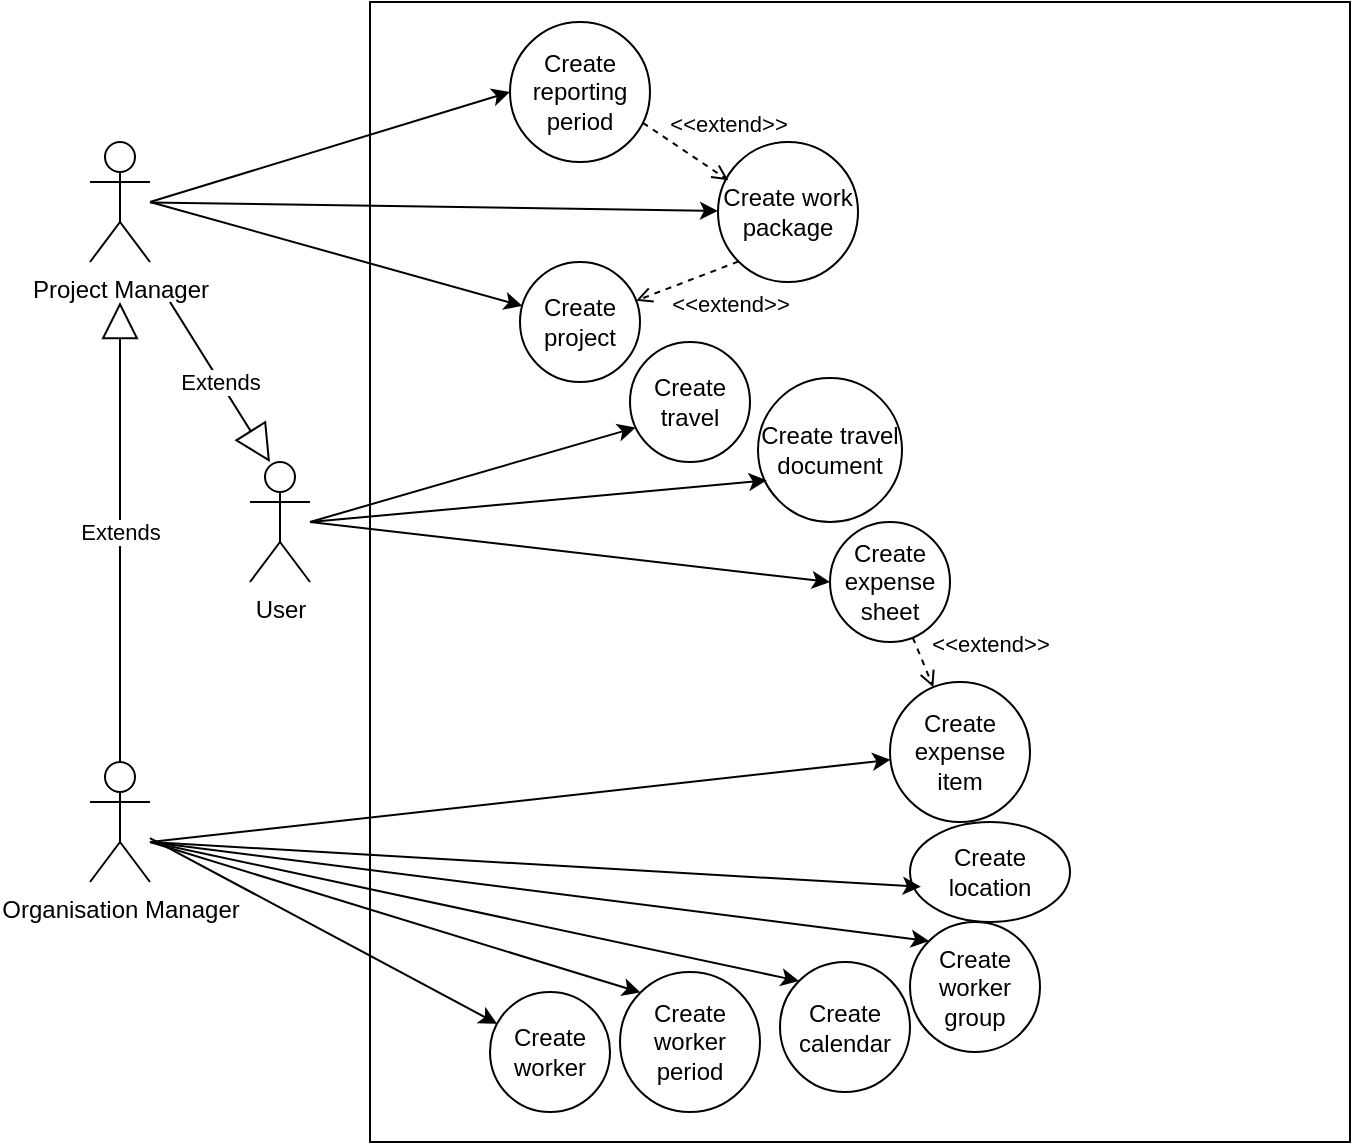 <mxfile version="26.0.9">
  <diagram name="Página-1" id="SbA377YkG3W97QMdw2hX">
    <mxGraphModel dx="1290" dy="565" grid="1" gridSize="10" guides="1" tooltips="1" connect="1" arrows="1" fold="1" page="1" pageScale="1" pageWidth="827" pageHeight="1169" math="0" shadow="0">
      <root>
        <mxCell id="0" />
        <mxCell id="1" parent="0" />
        <mxCell id="fxeTlSMdTs4KLZSYj_dJ-1" value="User" style="shape=umlActor;verticalLabelPosition=bottom;verticalAlign=top;html=1;outlineConnect=0;" parent="1" vertex="1">
          <mxGeometry x="130" y="230" width="30" height="60" as="geometry" />
        </mxCell>
        <mxCell id="fxeTlSMdTs4KLZSYj_dJ-4" value="" style="rounded=0;whiteSpace=wrap;html=1;" parent="1" vertex="1">
          <mxGeometry x="190" width="490" height="570" as="geometry" />
        </mxCell>
        <mxCell id="fxeTlSMdTs4KLZSYj_dJ-5" value="Create location" style="ellipse;whiteSpace=wrap;html=1;" parent="1" vertex="1">
          <mxGeometry x="460" y="410" width="80" height="50" as="geometry" />
        </mxCell>
        <mxCell id="fxeTlSMdTs4KLZSYj_dJ-6" value="Create worker group" style="ellipse;whiteSpace=wrap;html=1;aspect=fixed;" parent="1" vertex="1">
          <mxGeometry x="460" y="460" width="65" height="65" as="geometry" />
        </mxCell>
        <mxCell id="fxeTlSMdTs4KLZSYj_dJ-7" value="Create calendar" style="ellipse;whiteSpace=wrap;html=1;aspect=fixed;" parent="1" vertex="1">
          <mxGeometry x="395" y="480" width="65" height="65" as="geometry" />
        </mxCell>
        <mxCell id="fxeTlSMdTs4KLZSYj_dJ-8" value="Create project" style="ellipse;whiteSpace=wrap;html=1;aspect=fixed;" parent="1" vertex="1">
          <mxGeometry x="265" y="130" width="60" height="60" as="geometry" />
        </mxCell>
        <mxCell id="fxeTlSMdTs4KLZSYj_dJ-9" value="Create work package" style="ellipse;whiteSpace=wrap;html=1;aspect=fixed;" parent="1" vertex="1">
          <mxGeometry x="364" y="70" width="70" height="70" as="geometry" />
        </mxCell>
        <mxCell id="fxeTlSMdTs4KLZSYj_dJ-10" value="Create reporting period" style="ellipse;whiteSpace=wrap;html=1;aspect=fixed;" parent="1" vertex="1">
          <mxGeometry x="260" y="10" width="70" height="70" as="geometry" />
        </mxCell>
        <mxCell id="fxeTlSMdTs4KLZSYj_dJ-11" value="Create worker" style="ellipse;whiteSpace=wrap;html=1;aspect=fixed;" parent="1" vertex="1">
          <mxGeometry x="250" y="495" width="60" height="60" as="geometry" />
        </mxCell>
        <mxCell id="fxeTlSMdTs4KLZSYj_dJ-12" value="Create worker period" style="ellipse;whiteSpace=wrap;html=1;aspect=fixed;" parent="1" vertex="1">
          <mxGeometry x="315" y="485" width="70" height="70" as="geometry" />
        </mxCell>
        <mxCell id="fxeTlSMdTs4KLZSYj_dJ-14" value="Create travel" style="ellipse;whiteSpace=wrap;html=1;aspect=fixed;" parent="1" vertex="1">
          <mxGeometry x="320" y="170" width="60" height="60" as="geometry" />
        </mxCell>
        <mxCell id="fxeTlSMdTs4KLZSYj_dJ-15" value="Create expense sheet" style="ellipse;whiteSpace=wrap;html=1;aspect=fixed;" parent="1" vertex="1">
          <mxGeometry x="420" y="260" width="60" height="60" as="geometry" />
        </mxCell>
        <mxCell id="fxeTlSMdTs4KLZSYj_dJ-16" value="Create expense item" style="ellipse;whiteSpace=wrap;html=1;aspect=fixed;" parent="1" vertex="1">
          <mxGeometry x="450" y="340" width="70" height="70" as="geometry" />
        </mxCell>
        <mxCell id="fxeTlSMdTs4KLZSYj_dJ-17" value="&amp;lt;&amp;lt;extend&amp;gt;&amp;gt;" style="html=1;verticalAlign=bottom;labelBackgroundColor=none;endArrow=open;endFill=0;dashed=1;rounded=0;entryX=0.074;entryY=0.274;entryDx=0;entryDy=0;entryPerimeter=0;exitX=0.949;exitY=0.72;exitDx=0;exitDy=0;exitPerimeter=0;" parent="1" source="fxeTlSMdTs4KLZSYj_dJ-10" target="fxeTlSMdTs4KLZSYj_dJ-9" edge="1">
          <mxGeometry x="0.584" y="16" width="160" relative="1" as="geometry">
            <mxPoint x="439" y="207" as="sourcePoint" />
            <mxPoint x="470" y="170" as="targetPoint" />
            <Array as="points" />
            <mxPoint as="offset" />
          </mxGeometry>
        </mxCell>
        <mxCell id="fxeTlSMdTs4KLZSYj_dJ-18" value="&amp;lt;&amp;lt;extend&amp;gt;&amp;gt;" style="html=1;verticalAlign=bottom;labelBackgroundColor=none;endArrow=open;endFill=0;dashed=1;rounded=0;exitX=0;exitY=1;exitDx=0;exitDy=0;" parent="1" source="fxeTlSMdTs4KLZSYj_dJ-9" target="fxeTlSMdTs4KLZSYj_dJ-8" edge="1">
          <mxGeometry x="-0.461" y="27" width="160" relative="1" as="geometry">
            <mxPoint x="480" y="160" as="sourcePoint" />
            <mxPoint x="400" y="240" as="targetPoint" />
            <Array as="points" />
            <mxPoint as="offset" />
          </mxGeometry>
        </mxCell>
        <mxCell id="fxeTlSMdTs4KLZSYj_dJ-19" value="&amp;lt;&amp;lt;extend&amp;gt;&amp;gt;" style="html=1;verticalAlign=bottom;labelBackgroundColor=none;endArrow=open;endFill=0;dashed=1;rounded=0;" parent="1" source="fxeTlSMdTs4KLZSYj_dJ-15" target="fxeTlSMdTs4KLZSYj_dJ-16" edge="1">
          <mxGeometry x="0.951" y="31" width="160" relative="1" as="geometry">
            <mxPoint x="487" y="290" as="sourcePoint" />
            <mxPoint x="461" y="268" as="targetPoint" />
            <Array as="points" />
            <mxPoint as="offset" />
          </mxGeometry>
        </mxCell>
        <mxCell id="P6lJTeEf-sZjSuIgLx5D-1" value="Organisation Manager" style="shape=umlActor;verticalLabelPosition=bottom;verticalAlign=top;html=1;" vertex="1" parent="1">
          <mxGeometry x="50" y="380" width="30" height="60" as="geometry" />
        </mxCell>
        <mxCell id="P6lJTeEf-sZjSuIgLx5D-4" value="Project Manager" style="shape=umlActor;verticalLabelPosition=bottom;verticalAlign=top;html=1;outlineConnect=0;" vertex="1" parent="1">
          <mxGeometry x="50" y="70" width="30" height="60" as="geometry" />
        </mxCell>
        <mxCell id="P6lJTeEf-sZjSuIgLx5D-10" value="Create travel document" style="ellipse;whiteSpace=wrap;html=1;aspect=fixed;" vertex="1" parent="1">
          <mxGeometry x="384" y="188" width="72" height="72" as="geometry" />
        </mxCell>
        <mxCell id="P6lJTeEf-sZjSuIgLx5D-12" value="" style="endArrow=classic;html=1;rounded=0;" edge="1" parent="1" source="P6lJTeEf-sZjSuIgLx5D-4" target="fxeTlSMdTs4KLZSYj_dJ-9">
          <mxGeometry width="50" height="50" relative="1" as="geometry">
            <mxPoint x="230" y="120" as="sourcePoint" />
            <mxPoint x="280" y="70" as="targetPoint" />
          </mxGeometry>
        </mxCell>
        <mxCell id="P6lJTeEf-sZjSuIgLx5D-13" value="" style="endArrow=classic;html=1;rounded=0;" edge="1" parent="1" target="fxeTlSMdTs4KLZSYj_dJ-8">
          <mxGeometry width="50" height="50" relative="1" as="geometry">
            <mxPoint x="80" y="100" as="sourcePoint" />
            <mxPoint x="324" y="123" as="targetPoint" />
          </mxGeometry>
        </mxCell>
        <mxCell id="P6lJTeEf-sZjSuIgLx5D-14" value="" style="endArrow=classic;html=1;rounded=0;entryX=0;entryY=0.5;entryDx=0;entryDy=0;" edge="1" parent="1" target="fxeTlSMdTs4KLZSYj_dJ-10">
          <mxGeometry width="50" height="50" relative="1" as="geometry">
            <mxPoint x="80" y="100" as="sourcePoint" />
            <mxPoint x="471" y="183" as="targetPoint" />
          </mxGeometry>
        </mxCell>
        <mxCell id="P6lJTeEf-sZjSuIgLx5D-15" value="Extends" style="endArrow=block;endSize=16;endFill=0;html=1;rounded=0;" edge="1" parent="1">
          <mxGeometry width="160" relative="1" as="geometry">
            <mxPoint x="90" y="150" as="sourcePoint" />
            <mxPoint x="140" y="230" as="targetPoint" />
          </mxGeometry>
        </mxCell>
        <mxCell id="P6lJTeEf-sZjSuIgLx5D-16" value="Extends" style="endArrow=block;endSize=16;endFill=0;html=1;rounded=0;" edge="1" parent="1">
          <mxGeometry width="160" relative="1" as="geometry">
            <mxPoint x="65" y="380" as="sourcePoint" />
            <mxPoint x="65" y="150" as="targetPoint" />
          </mxGeometry>
        </mxCell>
        <mxCell id="P6lJTeEf-sZjSuIgLx5D-17" value="" style="endArrow=classic;html=1;rounded=0;" edge="1" parent="1" source="P6lJTeEf-sZjSuIgLx5D-1" target="fxeTlSMdTs4KLZSYj_dJ-11">
          <mxGeometry width="50" height="50" relative="1" as="geometry">
            <mxPoint x="260" y="410" as="sourcePoint" />
            <mxPoint x="310" y="360" as="targetPoint" />
          </mxGeometry>
        </mxCell>
        <mxCell id="P6lJTeEf-sZjSuIgLx5D-18" value="" style="endArrow=classic;html=1;rounded=0;entryX=0;entryY=0;entryDx=0;entryDy=0;" edge="1" parent="1" target="fxeTlSMdTs4KLZSYj_dJ-12">
          <mxGeometry width="50" height="50" relative="1" as="geometry">
            <mxPoint x="80" y="420" as="sourcePoint" />
            <mxPoint x="264" y="521" as="targetPoint" />
          </mxGeometry>
        </mxCell>
        <mxCell id="P6lJTeEf-sZjSuIgLx5D-19" value="" style="endArrow=classic;html=1;rounded=0;entryX=0;entryY=0;entryDx=0;entryDy=0;" edge="1" parent="1" target="fxeTlSMdTs4KLZSYj_dJ-7">
          <mxGeometry width="50" height="50" relative="1" as="geometry">
            <mxPoint x="80" y="420" as="sourcePoint" />
            <mxPoint x="335" y="505" as="targetPoint" />
          </mxGeometry>
        </mxCell>
        <mxCell id="P6lJTeEf-sZjSuIgLx5D-20" value="" style="endArrow=classic;html=1;rounded=0;entryX=0;entryY=0;entryDx=0;entryDy=0;" edge="1" parent="1" target="fxeTlSMdTs4KLZSYj_dJ-6">
          <mxGeometry width="50" height="50" relative="1" as="geometry">
            <mxPoint x="80" y="420" as="sourcePoint" />
            <mxPoint x="460" y="470" as="targetPoint" />
          </mxGeometry>
        </mxCell>
        <mxCell id="P6lJTeEf-sZjSuIgLx5D-21" value="" style="endArrow=classic;html=1;rounded=0;entryX=0.068;entryY=0.648;entryDx=0;entryDy=0;entryPerimeter=0;" edge="1" parent="1" target="fxeTlSMdTs4KLZSYj_dJ-5">
          <mxGeometry width="50" height="50" relative="1" as="geometry">
            <mxPoint x="80" y="420" as="sourcePoint" />
            <mxPoint x="480" y="480" as="targetPoint" />
          </mxGeometry>
        </mxCell>
        <mxCell id="P6lJTeEf-sZjSuIgLx5D-22" value="" style="endArrow=classic;html=1;rounded=0;" edge="1" parent="1" target="fxeTlSMdTs4KLZSYj_dJ-16">
          <mxGeometry width="50" height="50" relative="1" as="geometry">
            <mxPoint x="80" y="420" as="sourcePoint" />
            <mxPoint x="494" y="452" as="targetPoint" />
          </mxGeometry>
        </mxCell>
        <mxCell id="P6lJTeEf-sZjSuIgLx5D-24" value="" style="endArrow=classic;html=1;rounded=0;entryX=0.047;entryY=0.713;entryDx=0;entryDy=0;entryPerimeter=0;" edge="1" parent="1" target="fxeTlSMdTs4KLZSYj_dJ-14">
          <mxGeometry width="50" height="50" relative="1" as="geometry">
            <mxPoint x="160" y="260" as="sourcePoint" />
            <mxPoint x="260" y="230" as="targetPoint" />
          </mxGeometry>
        </mxCell>
        <mxCell id="P6lJTeEf-sZjSuIgLx5D-25" value="" style="endArrow=classic;html=1;rounded=0;entryX=0.061;entryY=0.711;entryDx=0;entryDy=0;entryPerimeter=0;" edge="1" parent="1" target="P6lJTeEf-sZjSuIgLx5D-10">
          <mxGeometry width="50" height="50" relative="1" as="geometry">
            <mxPoint x="160" y="260" as="sourcePoint" />
            <mxPoint x="380" y="240" as="targetPoint" />
          </mxGeometry>
        </mxCell>
        <mxCell id="P6lJTeEf-sZjSuIgLx5D-26" value="" style="endArrow=classic;html=1;rounded=0;entryX=0;entryY=0.5;entryDx=0;entryDy=0;" edge="1" parent="1" target="fxeTlSMdTs4KLZSYj_dJ-15">
          <mxGeometry width="50" height="50" relative="1" as="geometry">
            <mxPoint x="160" y="260" as="sourcePoint" />
            <mxPoint x="400" y="248" as="targetPoint" />
          </mxGeometry>
        </mxCell>
      </root>
    </mxGraphModel>
  </diagram>
</mxfile>
